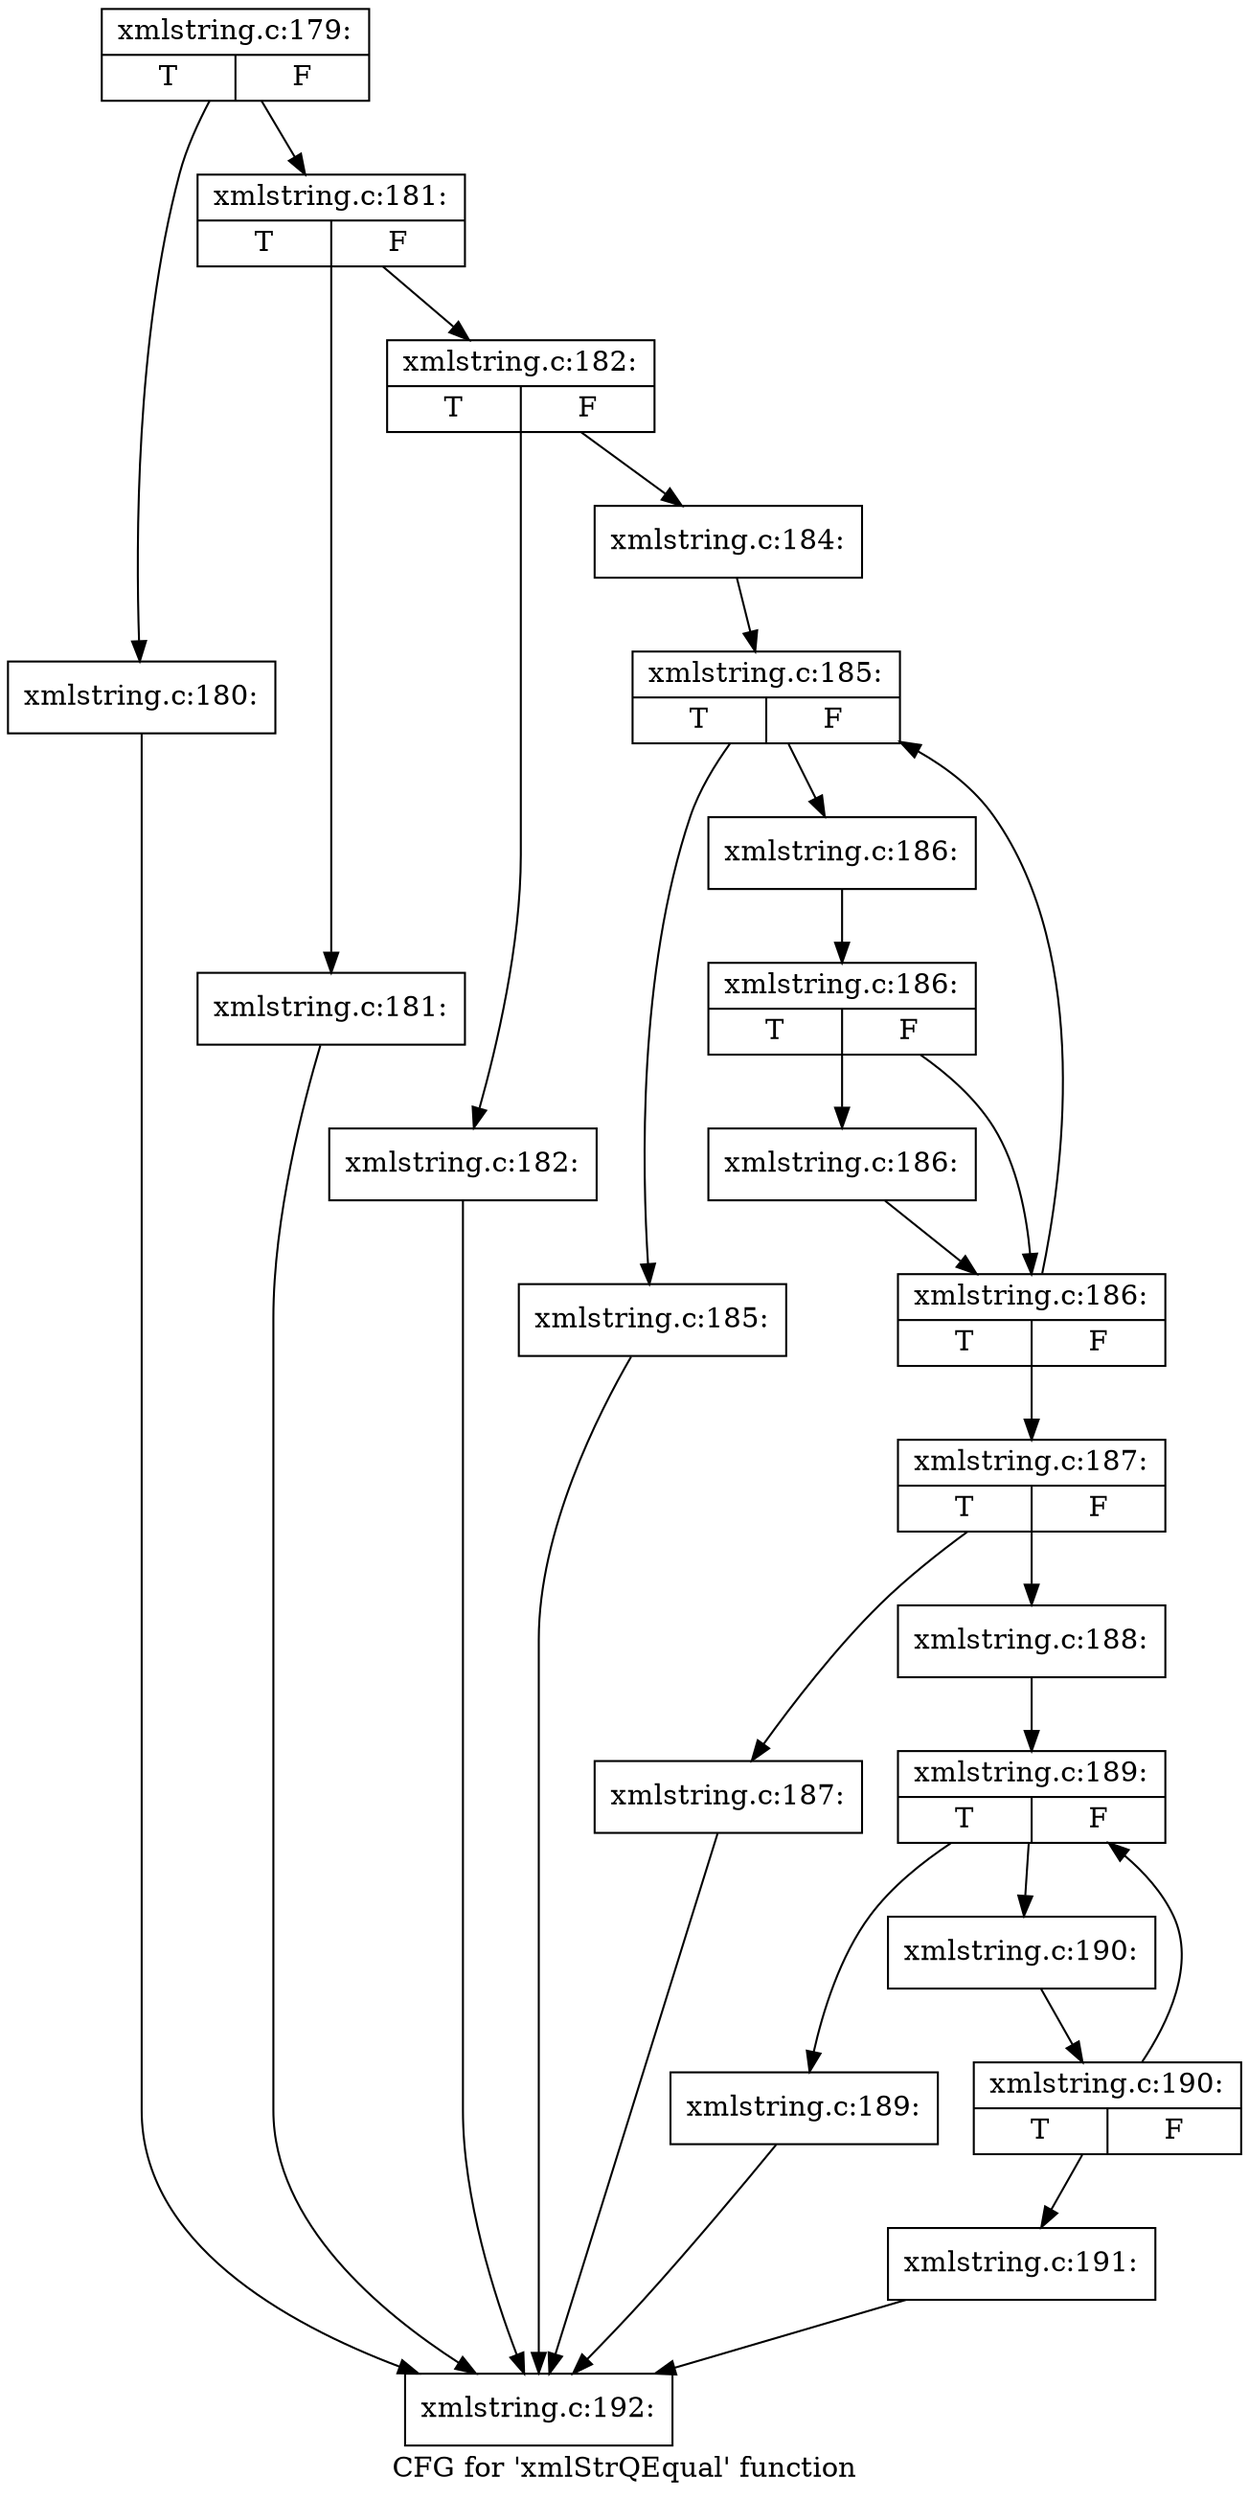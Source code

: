 digraph "CFG for 'xmlStrQEqual' function" {
	label="CFG for 'xmlStrQEqual' function";

	Node0x38bada0 [shape=record,label="{xmlstring.c:179:|{<s0>T|<s1>F}}"];
	Node0x38bada0 -> Node0x38bbc20;
	Node0x38bada0 -> Node0x38bbc70;
	Node0x38bbc20 [shape=record,label="{xmlstring.c:180:}"];
	Node0x38bbc20 -> Node0x38bb0d0;
	Node0x38bbc70 [shape=record,label="{xmlstring.c:181:|{<s0>T|<s1>F}}"];
	Node0x38bbc70 -> Node0x38bc2c0;
	Node0x38bbc70 -> Node0x38bc310;
	Node0x38bc2c0 [shape=record,label="{xmlstring.c:181:}"];
	Node0x38bc2c0 -> Node0x38bb0d0;
	Node0x38bc310 [shape=record,label="{xmlstring.c:182:|{<s0>T|<s1>F}}"];
	Node0x38bc310 -> Node0x38bc7a0;
	Node0x38bc310 -> Node0x38bc7f0;
	Node0x38bc7a0 [shape=record,label="{xmlstring.c:182:}"];
	Node0x38bc7a0 -> Node0x38bb0d0;
	Node0x38bc7f0 [shape=record,label="{xmlstring.c:184:}"];
	Node0x38bc7f0 -> Node0x38bccb0;
	Node0x38bccb0 [shape=record,label="{xmlstring.c:185:|{<s0>T|<s1>F}}"];
	Node0x38bccb0 -> Node0x38bcfe0;
	Node0x38bccb0 -> Node0x38bd030;
	Node0x38bcfe0 [shape=record,label="{xmlstring.c:185:}"];
	Node0x38bcfe0 -> Node0x38bb0d0;
	Node0x38bd030 [shape=record,label="{xmlstring.c:186:}"];
	Node0x38bd030 -> Node0x38bcc60;
	Node0x38bcc60 [shape=record,label="{xmlstring.c:186:|{<s0>T|<s1>F}}"];
	Node0x38bcc60 -> Node0x38bd7e0;
	Node0x38bcc60 -> Node0x38bd790;
	Node0x38bd7e0 [shape=record,label="{xmlstring.c:186:}"];
	Node0x38bd7e0 -> Node0x38bd790;
	Node0x38bd790 [shape=record,label="{xmlstring.c:186:|{<s0>T|<s1>F}}"];
	Node0x38bd790 -> Node0x38bccb0;
	Node0x38bd790 -> Node0x38bcc10;
	Node0x38bcc10 [shape=record,label="{xmlstring.c:187:|{<s0>T|<s1>F}}"];
	Node0x38bcc10 -> Node0x38be100;
	Node0x38bcc10 -> Node0x38be150;
	Node0x38be100 [shape=record,label="{xmlstring.c:187:}"];
	Node0x38be100 -> Node0x38bb0d0;
	Node0x38be150 [shape=record,label="{xmlstring.c:188:}"];
	Node0x38be150 -> Node0x38be820;
	Node0x38be820 [shape=record,label="{xmlstring.c:189:|{<s0>T|<s1>F}}"];
	Node0x38be820 -> Node0x38b1f20;
	Node0x38be820 -> Node0x38b1f70;
	Node0x38b1f20 [shape=record,label="{xmlstring.c:189:}"];
	Node0x38b1f20 -> Node0x38bb0d0;
	Node0x38b1f70 [shape=record,label="{xmlstring.c:190:}"];
	Node0x38b1f70 -> Node0x38be7d0;
	Node0x38be7d0 [shape=record,label="{xmlstring.c:190:|{<s0>T|<s1>F}}"];
	Node0x38be7d0 -> Node0x38be820;
	Node0x38be7d0 -> Node0x38be780;
	Node0x38be780 [shape=record,label="{xmlstring.c:191:}"];
	Node0x38be780 -> Node0x38bb0d0;
	Node0x38bb0d0 [shape=record,label="{xmlstring.c:192:}"];
}
